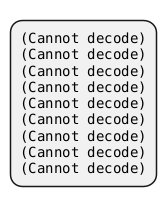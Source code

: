 @startmindmap

*:<img:images/img.png>
<img:images/img_1.png>
<img:images/img_2.png>
<img:images/img_3.png>
<img:images/img_4.png>
<img:images/img_5.png>
<img:images/img_6.png>
<img:images/img_7.png>
<img:images/img_8.png>;
@endmindmap
